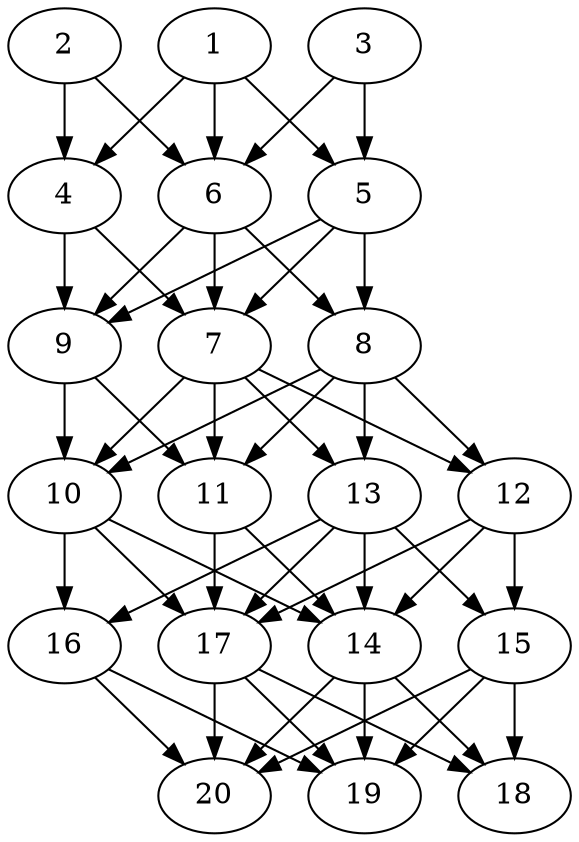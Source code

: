 // DAG automatically generated by daggen at Thu Oct  3 13:58:43 2019
// ./daggen --dot -n 20 --ccr 0.4 --fat 0.5 --regular 0.7 --density 0.9 --mindata 5242880 --maxdata 52428800 
digraph G {
  1 [size="101995520", alpha="0.08", expect_size="40798208"] 
  1 -> 4 [size ="40798208"]
  1 -> 5 [size ="40798208"]
  1 -> 6 [size ="40798208"]
  2 [size="17236480", alpha="0.18", expect_size="6894592"] 
  2 -> 4 [size ="6894592"]
  2 -> 6 [size ="6894592"]
  3 [size="123589120", alpha="0.18", expect_size="49435648"] 
  3 -> 5 [size ="49435648"]
  3 -> 6 [size ="49435648"]
  4 [size="108505600", alpha="0.00", expect_size="43402240"] 
  4 -> 7 [size ="43402240"]
  4 -> 9 [size ="43402240"]
  5 [size="35970560", alpha="0.18", expect_size="14388224"] 
  5 -> 7 [size ="14388224"]
  5 -> 8 [size ="14388224"]
  5 -> 9 [size ="14388224"]
  6 [size="105395200", alpha="0.06", expect_size="42158080"] 
  6 -> 7 [size ="42158080"]
  6 -> 8 [size ="42158080"]
  6 -> 9 [size ="42158080"]
  7 [size="120010240", alpha="0.08", expect_size="48004096"] 
  7 -> 10 [size ="48004096"]
  7 -> 11 [size ="48004096"]
  7 -> 12 [size ="48004096"]
  7 -> 13 [size ="48004096"]
  8 [size="15001600", alpha="0.16", expect_size="6000640"] 
  8 -> 10 [size ="6000640"]
  8 -> 11 [size ="6000640"]
  8 -> 12 [size ="6000640"]
  8 -> 13 [size ="6000640"]
  9 [size="95833600", alpha="0.20", expect_size="38333440"] 
  9 -> 10 [size ="38333440"]
  9 -> 11 [size ="38333440"]
  10 [size="106728960", alpha="0.13", expect_size="42691584"] 
  10 -> 14 [size ="42691584"]
  10 -> 16 [size ="42691584"]
  10 -> 17 [size ="42691584"]
  11 [size="32929280", alpha="0.17", expect_size="13171712"] 
  11 -> 14 [size ="13171712"]
  11 -> 17 [size ="13171712"]
  12 [size="80197120", alpha="0.18", expect_size="32078848"] 
  12 -> 14 [size ="32078848"]
  12 -> 15 [size ="32078848"]
  12 -> 17 [size ="32078848"]
  13 [size="71029760", alpha="0.16", expect_size="28411904"] 
  13 -> 14 [size ="28411904"]
  13 -> 15 [size ="28411904"]
  13 -> 16 [size ="28411904"]
  13 -> 17 [size ="28411904"]
  14 [size="58862080", alpha="0.00", expect_size="23544832"] 
  14 -> 18 [size ="23544832"]
  14 -> 19 [size ="23544832"]
  14 -> 20 [size ="23544832"]
  15 [size="59558400", alpha="0.16", expect_size="23823360"] 
  15 -> 18 [size ="23823360"]
  15 -> 19 [size ="23823360"]
  15 -> 20 [size ="23823360"]
  16 [size="46766080", alpha="0.01", expect_size="18706432"] 
  16 -> 19 [size ="18706432"]
  16 -> 20 [size ="18706432"]
  17 [size="81966080", alpha="0.16", expect_size="32786432"] 
  17 -> 18 [size ="32786432"]
  17 -> 19 [size ="32786432"]
  17 -> 20 [size ="32786432"]
  18 [size="130926080", alpha="0.08", expect_size="52370432"] 
  19 [size="106219520", alpha="0.01", expect_size="42487808"] 
  20 [size="103662080", alpha="0.07", expect_size="41464832"] 
}
